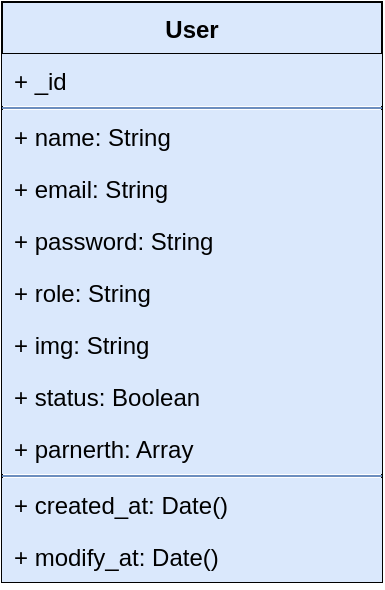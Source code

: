 <mxfile version="13.7.5" type="github"><diagram id="IAupcq3zI4RxVsV6gp4v" name="Page-1"><mxGraphModel dx="947" dy="777" grid="1" gridSize="10" guides="1" tooltips="1" connect="1" arrows="1" fold="1" page="1" pageScale="1" pageWidth="827" pageHeight="1169" math="0" shadow="0"><root><mxCell id="0"/><mxCell id="1" parent="0"/><mxCell id="jTKD7LFDBV0T-5Vd2JC4-1" value="User" style="swimlane;fontStyle=1;align=center;verticalAlign=top;childLayout=stackLayout;horizontal=1;startSize=26;horizontalStack=0;resizeParent=1;resizeParentMax=0;resizeLast=0;collapsible=1;marginBottom=0;fillColor=#dae8fc;" vertex="1" parent="1"><mxGeometry x="80" y="160" width="190" height="290" as="geometry"/></mxCell><mxCell id="jTKD7LFDBV0T-5Vd2JC4-6" value="+ _id" style="text;fillColor=#dae8fc;align=left;verticalAlign=top;spacingLeft=4;spacingRight=4;overflow=hidden;rotatable=0;points=[[0,0.5],[1,0.5]];portConstraint=eastwest;" vertex="1" parent="jTKD7LFDBV0T-5Vd2JC4-1"><mxGeometry y="26" width="190" height="26" as="geometry"/></mxCell><mxCell id="jTKD7LFDBV0T-5Vd2JC4-26" value="" style="line;strokeWidth=1;align=left;verticalAlign=middle;spacingTop=-1;spacingLeft=3;spacingRight=3;rotatable=0;labelPosition=right;points=[];portConstraint=eastwest;fillColor=#dae8fc;strokeColor=#6c8ebf;" vertex="1" parent="jTKD7LFDBV0T-5Vd2JC4-1"><mxGeometry y="52" width="190" height="2" as="geometry"/></mxCell><mxCell id="jTKD7LFDBV0T-5Vd2JC4-16" value="+ name: String" style="text;fillColor=#dae8fc;align=left;verticalAlign=top;spacingLeft=4;spacingRight=4;overflow=hidden;rotatable=0;points=[[0,0.5],[1,0.5]];portConstraint=eastwest;fontStyle=0" vertex="1" parent="jTKD7LFDBV0T-5Vd2JC4-1"><mxGeometry y="54" width="190" height="26" as="geometry"/></mxCell><mxCell id="jTKD7LFDBV0T-5Vd2JC4-17" value="+ email: String" style="text;fillColor=#dae8fc;align=left;verticalAlign=top;spacingLeft=4;spacingRight=4;overflow=hidden;rotatable=0;points=[[0,0.5],[1,0.5]];portConstraint=eastwest;" vertex="1" parent="jTKD7LFDBV0T-5Vd2JC4-1"><mxGeometry y="80" width="190" height="26" as="geometry"/></mxCell><mxCell id="jTKD7LFDBV0T-5Vd2JC4-18" value="+ password: String" style="text;fillColor=#dae8fc;align=left;verticalAlign=top;spacingLeft=4;spacingRight=4;overflow=hidden;rotatable=0;points=[[0,0.5],[1,0.5]];portConstraint=eastwest;" vertex="1" parent="jTKD7LFDBV0T-5Vd2JC4-1"><mxGeometry y="106" width="190" height="26" as="geometry"/></mxCell><mxCell id="jTKD7LFDBV0T-5Vd2JC4-19" value="+ role: String" style="text;fillColor=#dae8fc;align=left;verticalAlign=top;spacingLeft=4;spacingRight=4;overflow=hidden;rotatable=0;points=[[0,0.5],[1,0.5]];portConstraint=eastwest;" vertex="1" parent="jTKD7LFDBV0T-5Vd2JC4-1"><mxGeometry y="132" width="190" height="26" as="geometry"/></mxCell><mxCell id="jTKD7LFDBV0T-5Vd2JC4-20" value="+ img: String" style="text;fillColor=#dae8fc;align=left;verticalAlign=top;spacingLeft=4;spacingRight=4;overflow=hidden;rotatable=0;points=[[0,0.5],[1,0.5]];portConstraint=eastwest;" vertex="1" parent="jTKD7LFDBV0T-5Vd2JC4-1"><mxGeometry y="158" width="190" height="26" as="geometry"/></mxCell><mxCell id="jTKD7LFDBV0T-5Vd2JC4-21" value="+ status: Boolean" style="text;fillColor=#dae8fc;align=left;verticalAlign=top;spacingLeft=4;spacingRight=4;overflow=hidden;rotatable=0;points=[[0,0.5],[1,0.5]];portConstraint=eastwest;" vertex="1" parent="jTKD7LFDBV0T-5Vd2JC4-1"><mxGeometry y="184" width="190" height="26" as="geometry"/></mxCell><mxCell id="jTKD7LFDBV0T-5Vd2JC4-22" value="+ parnerth: Array" style="text;fillColor=#dae8fc;align=left;verticalAlign=top;spacingLeft=4;spacingRight=4;overflow=hidden;rotatable=0;points=[[0,0.5],[1,0.5]];portConstraint=eastwest;" vertex="1" parent="jTKD7LFDBV0T-5Vd2JC4-1"><mxGeometry y="210" width="190" height="26" as="geometry"/></mxCell><mxCell id="jTKD7LFDBV0T-5Vd2JC4-27" value="" style="line;strokeWidth=1;align=left;verticalAlign=middle;spacingTop=-1;spacingLeft=3;spacingRight=3;rotatable=0;labelPosition=right;points=[];portConstraint=eastwest;fillColor=#dae8fc;strokeColor=#6c8ebf;" vertex="1" parent="jTKD7LFDBV0T-5Vd2JC4-1"><mxGeometry y="236" width="190" height="2" as="geometry"/></mxCell><mxCell id="jTKD7LFDBV0T-5Vd2JC4-23" value="+ created_at: Date()" style="text;fillColor=#dae8fc;align=left;verticalAlign=top;spacingLeft=4;spacingRight=4;overflow=hidden;rotatable=0;points=[[0,0.5],[1,0.5]];portConstraint=eastwest;fontStyle=0" vertex="1" parent="jTKD7LFDBV0T-5Vd2JC4-1"><mxGeometry y="238" width="190" height="26" as="geometry"/></mxCell><mxCell id="jTKD7LFDBV0T-5Vd2JC4-25" value="+ modify_at: Date()" style="text;fillColor=#dae8fc;align=left;verticalAlign=top;spacingLeft=4;spacingRight=4;overflow=hidden;rotatable=0;points=[[0,0.5],[1,0.5]];portConstraint=eastwest;fontStyle=0" vertex="1" parent="jTKD7LFDBV0T-5Vd2JC4-1"><mxGeometry y="264" width="190" height="26" as="geometry"/></mxCell></root></mxGraphModel></diagram></mxfile>